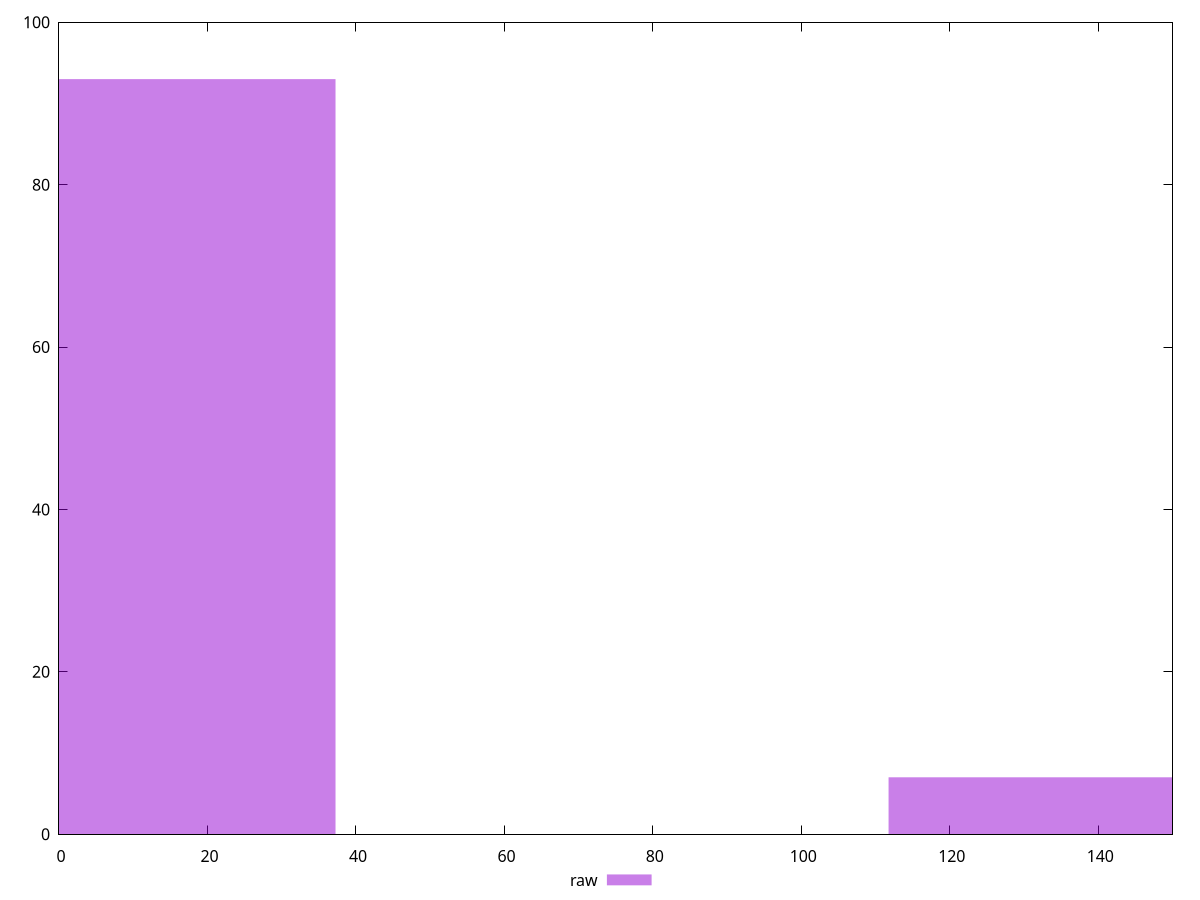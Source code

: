 reset

$raw <<EOF
0 93
149.00162773843883 7
EOF

set key outside below
set boxwidth 74.50081386921941
set xrange [0:150]
set yrange [0:100]
set trange [0:100]
set style fill transparent solid 0.5 noborder
set terminal svg size 640, 490 enhanced background rgb 'white'
set output "reports/report_00033_2021-03-01T14-23-16.841Z/unminified-javascript/samples/astro-inner/raw/histogram.svg"

plot $raw title "raw" with boxes

reset

